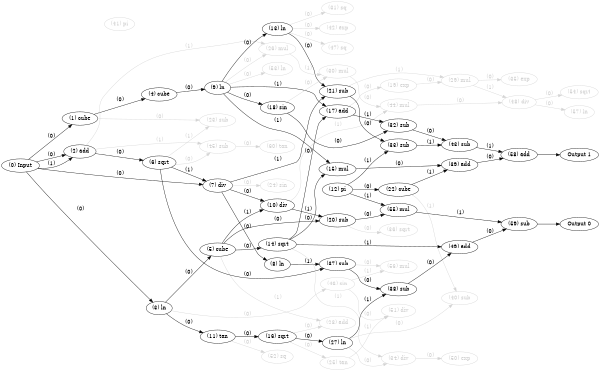 digraph NeuralNetwork {
rankdir=LR;
size="4,3";
center = true;
node0 [label="(0) Input", color=black, labelfontcolor=black, fontcolor=black];
node1 [label="(1) cube", color=black, labelfontcolor=black, fontcolor=black];
node0 -> node1 [label=" (0)", labelfontcolor=black, fontcolor=black, bold=true, color=black];
node2 [label="(2) add", color=black, labelfontcolor=black, fontcolor=black];
node0 -> node2 [label=" (0)", labelfontcolor=black, fontcolor=black, bold=true, color=black];
node0 -> node2 [label=" (1)", labelfontcolor=black, fontcolor=black, bold=true, color=black];
node3 [label="(3) ln", color=black, labelfontcolor=black, fontcolor=black];
node0 -> node3 [label=" (0)", labelfontcolor=black, fontcolor=black, bold=true, color=black];
node4 [label="(4) cube", color=black, labelfontcolor=black, fontcolor=black];
node1 -> node4 [label=" (0)", labelfontcolor=black, fontcolor=black, bold=true, color=black];
node5 [label="(5) cube", color=black, labelfontcolor=black, fontcolor=black];
node3 -> node5 [label=" (0)", labelfontcolor=black, fontcolor=black, bold=true, color=black];
node6 [label="(6) sqrt", color=black, labelfontcolor=black, fontcolor=black];
node2 -> node6 [label=" (0)", labelfontcolor=black, fontcolor=black, bold=true, color=black];
node7 [label="(7) div", color=black, labelfontcolor=black, fontcolor=black];
node0 -> node7 [label=" (0)", labelfontcolor=black, fontcolor=black, bold=true, color=black];
node6 -> node7 [label=" (1)", labelfontcolor=black, fontcolor=black, bold=true, color=black];
node8 [label="(8) ln", color=black, labelfontcolor=black, fontcolor=black];
node7 -> node8 [label=" (0)", labelfontcolor=black, fontcolor=black, bold=true, color=black];
node9 [label="(9) ln", color=black, labelfontcolor=black, fontcolor=black];
node4 -> node9 [label=" (0)", labelfontcolor=black, fontcolor=black, bold=true, color=black];
node10 [label="(10) div", color=black, labelfontcolor=black, fontcolor=black];
node7 -> node10 [label=" (0)", labelfontcolor=black, fontcolor=black, bold=true, color=black];
node5 -> node10 [label=" (1)", labelfontcolor=black, fontcolor=black, bold=true, color=black];
node11 [label="(11) tan", color=black, labelfontcolor=black, fontcolor=black];
node3 -> node11 [label=" (0)", labelfontcolor=black, fontcolor=black, bold=true, color=black];
node12 [label="(12) pi", color=black, labelfontcolor=black, fontcolor=black];
node13 [label="(13) ln", color=black, labelfontcolor=black, fontcolor=black];
node9 -> node13 [label=" (0)", labelfontcolor=black, fontcolor=black, bold=true, color=black];
node14 [label="(14) sqrt", color=black, labelfontcolor=black, fontcolor=black];
node5 -> node14 [label=" (0)", labelfontcolor=black, fontcolor=black, bold=true, color=black];
node15 [label="(15) mul", color=black, labelfontcolor=black, fontcolor=black];
node14 -> node15 [label=" (0)", labelfontcolor=black, fontcolor=black, bold=true, color=black];
node9 -> node15 [label=" (1)", labelfontcolor=black, fontcolor=black, bold=true, color=black];
node16 [label="(16) sqrt", color=black, labelfontcolor=black, fontcolor=black];
node11 -> node16 [label=" (0)", labelfontcolor=black, fontcolor=black, bold=true, color=black];
node17 [label="(17) add", color=black, labelfontcolor=black, fontcolor=black];
node14 -> node17 [label=" (0)", labelfontcolor=black, fontcolor=black, bold=true, color=black];
node9 -> node17 [label=" (1)", labelfontcolor=black, fontcolor=black, bold=true, color=black];
node18 [label="(18) sin", color=black, labelfontcolor=black, fontcolor=black];
node9 -> node18 [label=" (0)", labelfontcolor=black, fontcolor=black, bold=true, color=black];
node19 [label="(19) exp", color=lightgrey, labelfontcolor=lightgrey, fontcolor=lightgrey];
node17 -> node19 [label=" (0)", labelfontcolor=lightgrey, fontcolor=lightgrey, bold=true, color=lightgrey];
node20 [label="(20) sub", color=black, labelfontcolor=black, fontcolor=black];
node5 -> node20 [label=" (0)", labelfontcolor=black, fontcolor=black, bold=true, color=black];
node10 -> node20 [label=" (1)", labelfontcolor=black, fontcolor=black, bold=true, color=black];
node21 [label="(21) sub", color=black, labelfontcolor=black, fontcolor=black];
node13 -> node21 [label=" (0)", labelfontcolor=black, fontcolor=black, bold=true, color=black];
node7 -> node21 [label=" (1)", labelfontcolor=black, fontcolor=black, bold=true, color=black];
node22 [label="(22) cube", color=black, labelfontcolor=black, fontcolor=black];
node12 -> node22 [label=" (0)", labelfontcolor=black, fontcolor=black, bold=true, color=black];
node23 [label="(23) sub", color=lightgrey, labelfontcolor=lightgrey, fontcolor=lightgrey];
node1 -> node23 [label=" (0)", labelfontcolor=lightgrey, fontcolor=lightgrey, bold=true, color=lightgrey];
node6 -> node23 [label=" (1)", labelfontcolor=lightgrey, fontcolor=lightgrey, bold=true, color=lightgrey];
node24 [label="(24) sin", color=lightgrey, labelfontcolor=lightgrey, fontcolor=lightgrey];
node7 -> node24 [label=" (0)", labelfontcolor=lightgrey, fontcolor=lightgrey, bold=true, color=lightgrey];
node25 [label="(25) tan", color=lightgrey, labelfontcolor=lightgrey, fontcolor=lightgrey];
node16 -> node25 [label=" (0)", labelfontcolor=lightgrey, fontcolor=lightgrey, bold=true, color=lightgrey];
node26 [label="(26) mul", color=lightgrey, labelfontcolor=lightgrey, fontcolor=lightgrey];
node9 -> node26 [label=" (0)", labelfontcolor=lightgrey, fontcolor=lightgrey, bold=true, color=lightgrey];
node2 -> node26 [label=" (1)", labelfontcolor=lightgrey, fontcolor=lightgrey, bold=true, color=lightgrey];
node27 [label="(27) ln", color=black, labelfontcolor=black, fontcolor=black];
node16 -> node27 [label=" (0)", labelfontcolor=black, fontcolor=black, bold=true, color=black];
node28 [label="(28) add", color=lightgrey, labelfontcolor=lightgrey, fontcolor=lightgrey];
node16 -> node28 [label=" (0)", labelfontcolor=lightgrey, fontcolor=lightgrey, bold=true, color=lightgrey];
node5 -> node28 [label=" (1)", labelfontcolor=lightgrey, fontcolor=lightgrey, bold=true, color=lightgrey];
node29 [label="(29) mul", color=lightgrey, labelfontcolor=lightgrey, fontcolor=lightgrey];
node19 -> node29 [label=" (0)", labelfontcolor=lightgrey, fontcolor=lightgrey, bold=true, color=lightgrey];
node21 -> node29 [label=" (1)", labelfontcolor=lightgrey, fontcolor=lightgrey, bold=true, color=lightgrey];
node30 [label="(30) mul", color=lightgrey, labelfontcolor=lightgrey, fontcolor=lightgrey];
node18 -> node30 [label=" (0)", labelfontcolor=lightgrey, fontcolor=lightgrey, bold=true, color=lightgrey];
node26 -> node30 [label=" (1)", labelfontcolor=lightgrey, fontcolor=lightgrey, bold=true, color=lightgrey];
node31 [label="(31) sq", color=lightgrey, labelfontcolor=lightgrey, fontcolor=lightgrey];
node13 -> node31 [label=" (0)", labelfontcolor=lightgrey, fontcolor=lightgrey, bold=true, color=lightgrey];
node32 [label="(32) sub", color=black, labelfontcolor=black, fontcolor=black];
node18 -> node32 [label=" (0)", labelfontcolor=black, fontcolor=black, bold=true, color=black];
node17 -> node32 [label=" (1)", labelfontcolor=black, fontcolor=black, bold=true, color=black];
node33 [label="(33) sub", color=black, labelfontcolor=black, fontcolor=black];
node21 -> node33 [label=" (0)", labelfontcolor=black, fontcolor=black, bold=true, color=black];
node12 -> node33 [label=" (1)", labelfontcolor=black, fontcolor=black, bold=true, color=black];
node34 [label="(34) div", color=lightgrey, labelfontcolor=lightgrey, fontcolor=lightgrey];
node27 -> node34 [label=" (0)", labelfontcolor=lightgrey, fontcolor=lightgrey, bold=true, color=lightgrey];
node14 -> node34 [label=" (1)", labelfontcolor=lightgrey, fontcolor=lightgrey, bold=true, color=lightgrey];
node35 [label="(35) exp", color=lightgrey, labelfontcolor=lightgrey, fontcolor=lightgrey];
node29 -> node35 [label=" (0)", labelfontcolor=lightgrey, fontcolor=lightgrey, bold=true, color=lightgrey];
node36 [label="(36) sqrt", color=lightgrey, labelfontcolor=lightgrey, fontcolor=lightgrey];
node20 -> node36 [label=" (0)", labelfontcolor=lightgrey, fontcolor=lightgrey, bold=true, color=lightgrey];
node37 [label="(37) sub", color=black, labelfontcolor=black, fontcolor=black];
node6 -> node37 [label=" (0)", labelfontcolor=black, fontcolor=black, bold=true, color=black];
node8 -> node37 [label=" (1)", labelfontcolor=black, fontcolor=black, bold=true, color=black];
node38 [label="(38) sub", color=black, labelfontcolor=black, fontcolor=black];
node37 -> node38 [label=" (0)", labelfontcolor=black, fontcolor=black, bold=true, color=black];
node27 -> node38 [label=" (1)", labelfontcolor=black, fontcolor=black, bold=true, color=black];
node39 [label="(39) add", color=black, labelfontcolor=black, fontcolor=black];
node15 -> node39 [label=" (0)", labelfontcolor=black, fontcolor=black, bold=true, color=black];
node22 -> node39 [label=" (1)", labelfontcolor=black, fontcolor=black, bold=true, color=black];
node40 [label="(40) sub", color=lightgrey, labelfontcolor=lightgrey, fontcolor=lightgrey];
node27 -> node40 [label=" (0)", labelfontcolor=lightgrey, fontcolor=lightgrey, bold=true, color=lightgrey];
node22 -> node40 [label=" (1)", labelfontcolor=lightgrey, fontcolor=lightgrey, bold=true, color=lightgrey];
node41 [label="(41) pi", color=lightgrey, labelfontcolor=lightgrey, fontcolor=lightgrey];
node42 [label="(42) exp", color=lightgrey, labelfontcolor=lightgrey, fontcolor=lightgrey];
node13 -> node42 [label=" (0)", labelfontcolor=lightgrey, fontcolor=lightgrey, bold=true, color=lightgrey];
node43 [label="(43) sub", color=black, labelfontcolor=black, fontcolor=black];
node32 -> node43 [label=" (0)", labelfontcolor=black, fontcolor=black, bold=true, color=black];
node33 -> node43 [label=" (1)", labelfontcolor=black, fontcolor=black, bold=true, color=black];
node44 [label="(44) mul", color=lightgrey, labelfontcolor=lightgrey, fontcolor=lightgrey];
node30 -> node44 [label=" (0)", labelfontcolor=lightgrey, fontcolor=lightgrey, bold=true, color=lightgrey];
node10 -> node44 [label=" (1)", labelfontcolor=lightgrey, fontcolor=lightgrey, bold=true, color=lightgrey];
node45 [label="(45) sub", color=lightgrey, labelfontcolor=lightgrey, fontcolor=lightgrey];
node6 -> node45 [label=" (0)", labelfontcolor=lightgrey, fontcolor=lightgrey, bold=true, color=lightgrey];
node2 -> node45 [label=" (1)", labelfontcolor=lightgrey, fontcolor=lightgrey, bold=true, color=lightgrey];
node46 [label="(46) sin", color=lightgrey, labelfontcolor=lightgrey, fontcolor=lightgrey];
node3 -> node46 [label=" (0)", labelfontcolor=lightgrey, fontcolor=lightgrey, bold=true, color=lightgrey];
node47 [label="(47) sq", color=lightgrey, labelfontcolor=lightgrey, fontcolor=lightgrey];
node13 -> node47 [label=" (0)", labelfontcolor=lightgrey, fontcolor=lightgrey, bold=true, color=lightgrey];
node48 [label="(48) div", color=lightgrey, labelfontcolor=lightgrey, fontcolor=lightgrey];
node44 -> node48 [label=" (0)", labelfontcolor=lightgrey, fontcolor=lightgrey, bold=true, color=lightgrey];
node29 -> node48 [label=" (1)", labelfontcolor=lightgrey, fontcolor=lightgrey, bold=true, color=lightgrey];
node49 [label="(49) add", color=black, labelfontcolor=black, fontcolor=black];
node38 -> node49 [label=" (0)", labelfontcolor=black, fontcolor=black, bold=true, color=black];
node14 -> node49 [label=" (1)", labelfontcolor=black, fontcolor=black, bold=true, color=black];
node50 [label="(50) exp", color=lightgrey, labelfontcolor=lightgrey, fontcolor=lightgrey];
node34 -> node50 [label=" (0)", labelfontcolor=lightgrey, fontcolor=lightgrey, bold=true, color=lightgrey];
node51 [label="(51) div", color=lightgrey, labelfontcolor=lightgrey, fontcolor=lightgrey];
node46 -> node51 [label=" (0)", labelfontcolor=lightgrey, fontcolor=lightgrey, bold=true, color=lightgrey];
node25 -> node51 [label=" (1)", labelfontcolor=lightgrey, fontcolor=lightgrey, bold=true, color=lightgrey];
node52 [label="(52) sq", color=lightgrey, labelfontcolor=lightgrey, fontcolor=lightgrey];
node11 -> node52 [label=" (0)", labelfontcolor=lightgrey, fontcolor=lightgrey, bold=true, color=lightgrey];
node53 [label="(53) ln", color=lightgrey, labelfontcolor=lightgrey, fontcolor=lightgrey];
node9 -> node53 [label=" (0)", labelfontcolor=lightgrey, fontcolor=lightgrey, bold=true, color=lightgrey];
node54 [label="(54) sqrt", color=lightgrey, labelfontcolor=lightgrey, fontcolor=lightgrey];
node48 -> node54 [label=" (0)", labelfontcolor=lightgrey, fontcolor=lightgrey, bold=true, color=lightgrey];
node55 [label="(55) mul", color=black, labelfontcolor=black, fontcolor=black];
node20 -> node55 [label=" (0)", labelfontcolor=black, fontcolor=black, bold=true, color=black];
node12 -> node55 [label=" (1)", labelfontcolor=black, fontcolor=black, bold=true, color=black];
node56 [label="(56) mul", color=lightgrey, labelfontcolor=lightgrey, fontcolor=lightgrey];
node37 -> node56 [label=" (0)", labelfontcolor=lightgrey, fontcolor=lightgrey, bold=true, color=lightgrey];
node46 -> node56 [label=" (1)", labelfontcolor=lightgrey, fontcolor=lightgrey, bold=true, color=lightgrey];
node57 [label="(57) ln", color=lightgrey, labelfontcolor=lightgrey, fontcolor=lightgrey];
node48 -> node57 [label=" (0)", labelfontcolor=lightgrey, fontcolor=lightgrey, bold=true, color=lightgrey];
node58 [label="(58) add", color=black, labelfontcolor=black, fontcolor=black];
node39 -> node58 [label=" (0)", labelfontcolor=black, fontcolor=black, bold=true, color=black];
node43 -> node58 [label=" (1)", labelfontcolor=black, fontcolor=black, bold=true, color=black];
node59 [label="(59) sub", color=black, labelfontcolor=black, fontcolor=black];
node49 -> node59 [label=" (0)", labelfontcolor=black, fontcolor=black, bold=true, color=black];
node55 -> node59 [label=" (1)", labelfontcolor=black, fontcolor=black, bold=true, color=black];
node60 [label="(60) tan", color=lightgrey, labelfontcolor=lightgrey, fontcolor=lightgrey];
node45 -> node60 [label=" (0)", labelfontcolor=lightgrey, fontcolor=lightgrey, bold=true, color=lightgrey];
node61 [label="Output 0", color=black, labelfontcolor=black, fontcolor=black];
node59 -> node61 [labelfontcolor=black, fontcolor=black, bold=true, color=black];
node62 [label="Output 1", color=black, labelfontcolor=black, fontcolor=black];
node58 -> node62 [labelfontcolor=black, fontcolor=black, bold=true, color=black];
{ rank = source; "node0"; }
{ rank = max;"node61";"node62"; }
}